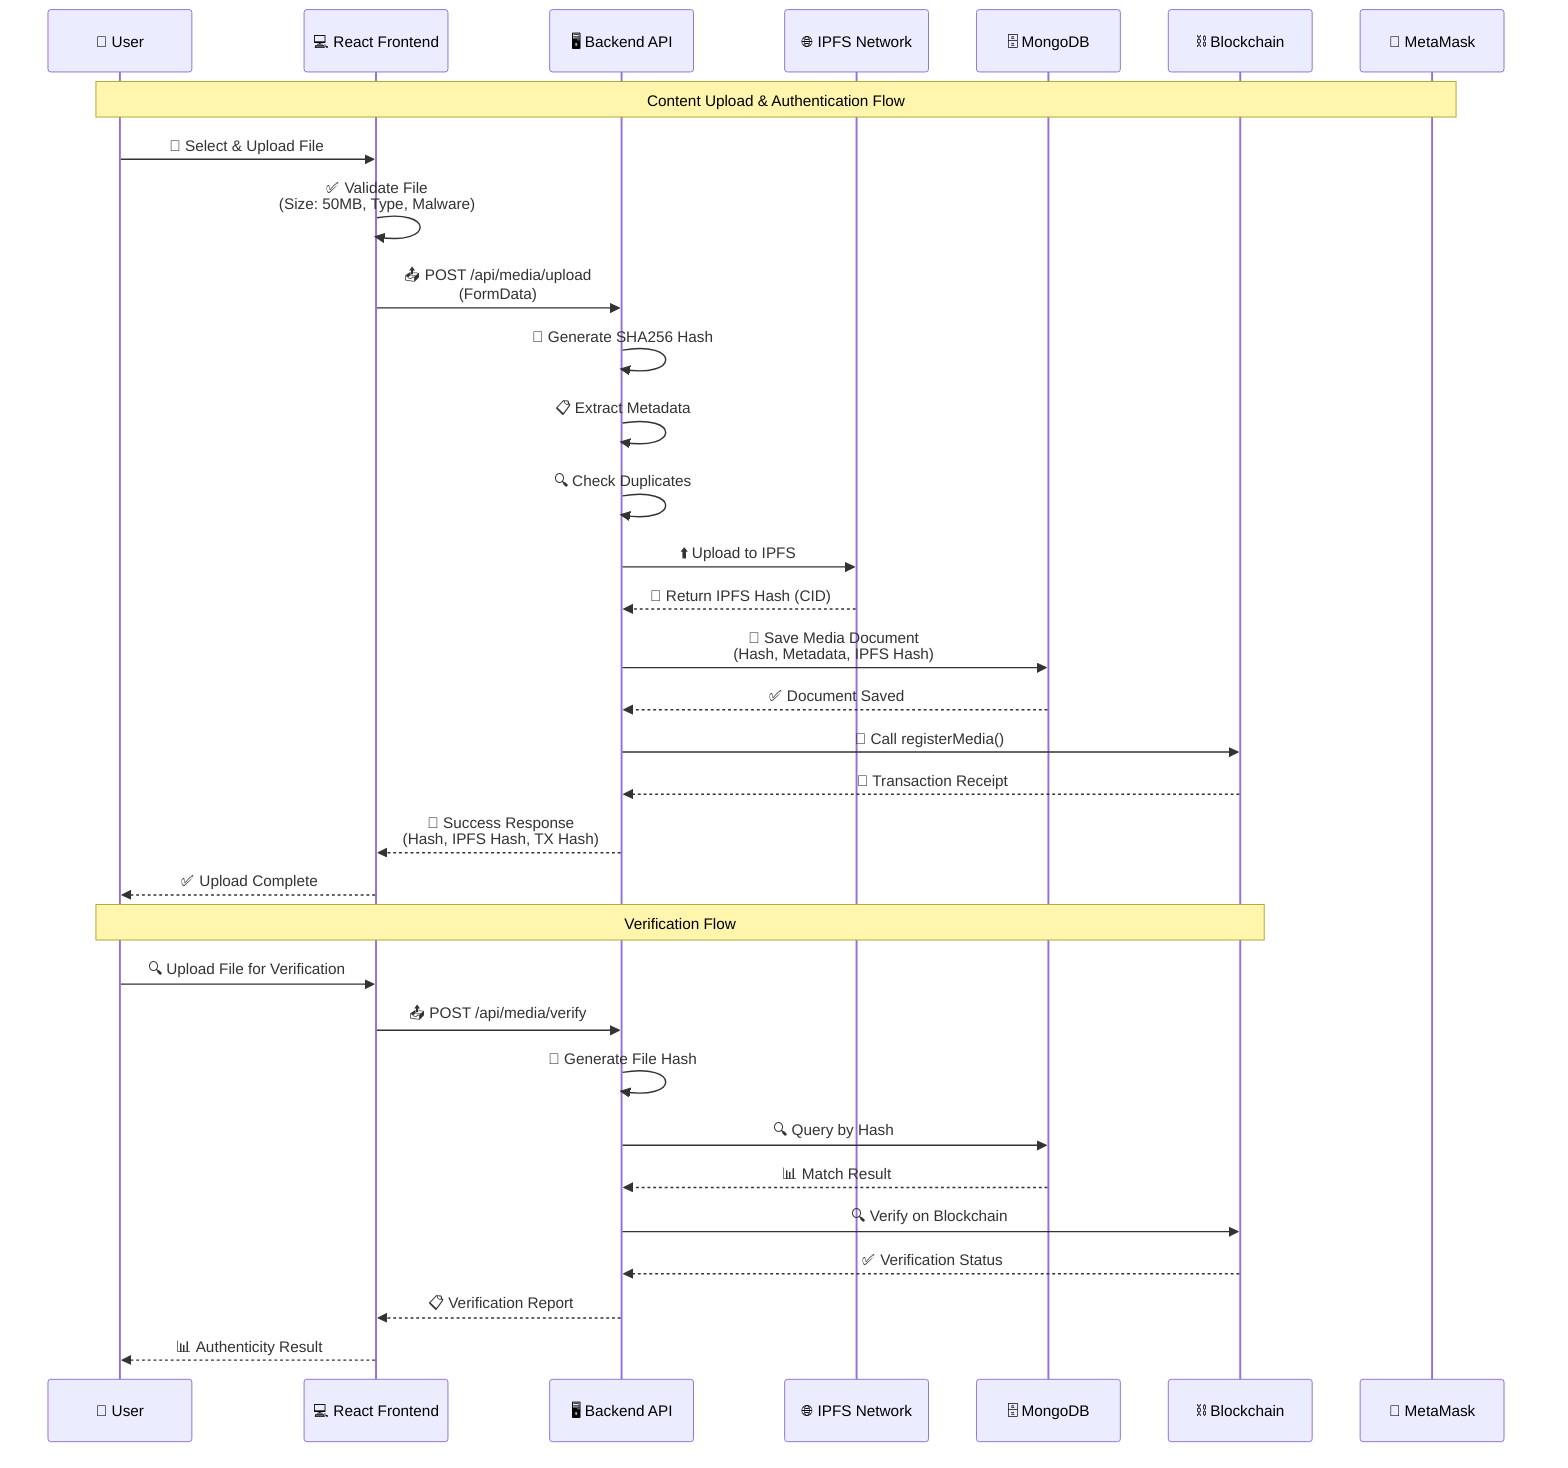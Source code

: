 sequenceDiagram
    participant U as 👤 User
    participant F as 💻 React Frontend
    participant B as 🖥️ Backend API
    participant I as 🌐 IPFS Network
    participant DB as 🗄️ MongoDB
    participant BC as ⛓️ Blockchain
    participant W as 🦊 MetaMask
    
    Note over U,W: Content Upload & Authentication Flow
    
    U->>F: 📁 Select & Upload File
    F->>F: ✅ Validate File<br/>(Size: 50MB, Type, Malware)
    
    F->>B: 📤 POST /api/media/upload<br/>(FormData)
    B->>B: 🔐 Generate SHA256 Hash
    B->>B: 📋 Extract Metadata
    B->>B: 🔍 Check Duplicates
    
    B->>I: ⬆️ Upload to IPFS
    I-->>B: 📝 Return IPFS Hash (CID)
    
    B->>DB: 💾 Save Media Document<br/>(Hash, Metadata, IPFS Hash)
    DB-->>B: ✅ Document Saved
    
    B->>BC: 📝 Call registerMedia()
    BC-->>B: 📄 Transaction Receipt
    
    B-->>F: 🎉 Success Response<br/>(Hash, IPFS Hash, TX Hash)
    F-->>U: ✅ Upload Complete
    
    Note over U,BC: Verification Flow
    
    U->>F: 🔍 Upload File for Verification
    F->>B: 📤 POST /api/media/verify
    B->>B: 🔐 Generate File Hash
    B->>DB: 🔍 Query by Hash
    DB-->>B: 📊 Match Result
    B->>BC: 🔍 Verify on Blockchain
    BC-->>B: ✅ Verification Status
    B-->>F: 📋 Verification Report
    F-->>U: 📊 Authenticity Result